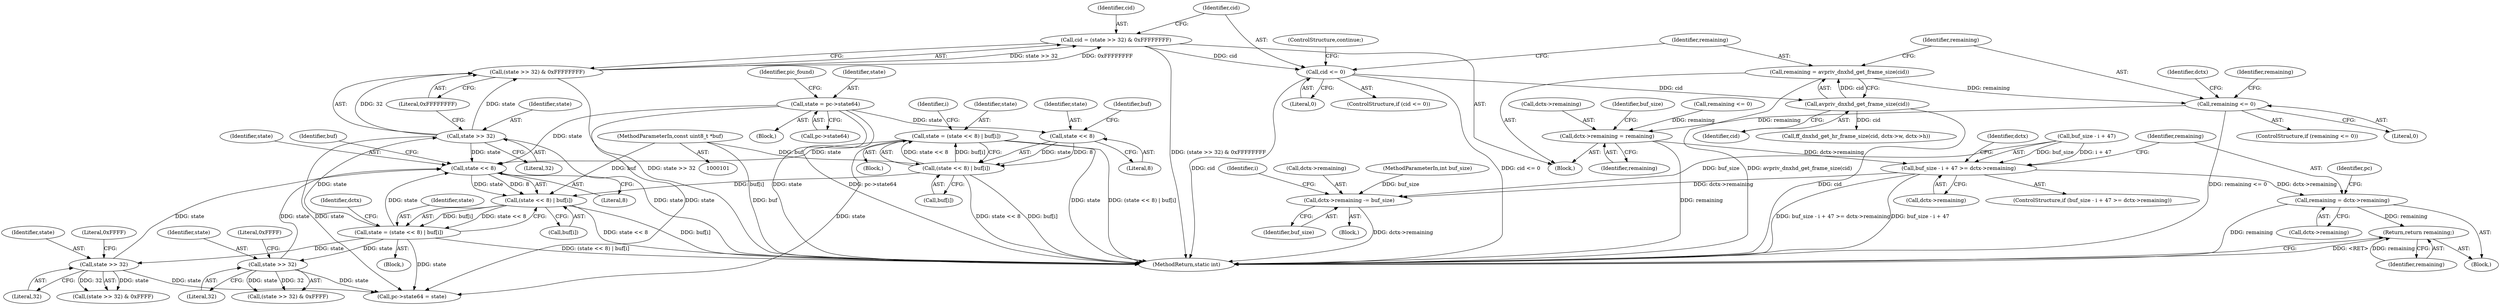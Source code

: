 digraph "0_FFmpeg_611b35627488a8d0763e75c25ee0875c5b7987dd@API" {
"1000262" [label="(Call,remaining <= 0)"];
"1000257" [label="(Call,remaining = avpriv_dnxhd_get_frame_size(cid))"];
"1000259" [label="(Call,avpriv_dnxhd_get_frame_size(cid))"];
"1000253" [label="(Call,cid <= 0)"];
"1000244" [label="(Call,cid = (state >> 32) & 0xFFFFFFFF)"];
"1000246" [label="(Call,(state >> 32) & 0xFFFFFFFF)"];
"1000247" [label="(Call,state >> 32)"];
"1000193" [label="(Call,state = (state << 8) | buf[i])"];
"1000195" [label="(Call,(state << 8) | buf[i])"];
"1000196" [label="(Call,state << 8)"];
"1000143" [label="(Call,state = (state << 8) | buf[i])"];
"1000145" [label="(Call,(state << 8) | buf[i])"];
"1000146" [label="(Call,state << 8)"];
"1000114" [label="(Call,state = pc->state64)"];
"1000103" [label="(MethodParameterIn,const uint8_t *buf)"];
"1000231" [label="(Call,state >> 32)"];
"1000214" [label="(Call,state >> 32)"];
"1000281" [label="(Call,dctx->remaining = remaining)"];
"1000287" [label="(Call,buf_size - i + 47 >= dctx->remaining)"];
"1000298" [label="(Call,remaining = dctx->remaining)"];
"1000324" [label="(Return,return remaining;)"];
"1000328" [label="(Call,dctx->remaining -= buf_size)"];
"1000283" [label="(Identifier,dctx)"];
"1000385" [label="(Call,pc->state64 = state)"];
"1000277" [label="(Call,remaining <= 0)"];
"1000252" [label="(ControlStructure,if (cid <= 0))"];
"1000264" [label="(Literal,0)"];
"1000257" [label="(Call,remaining = avpriv_dnxhd_get_frame_size(cid))"];
"1000187" [label="(Identifier,i)"];
"1000250" [label="(Literal,0xFFFFFFFF)"];
"1000213" [label="(Call,(state >> 32) & 0xFFFF)"];
"1000233" [label="(Literal,32)"];
"1000332" [label="(Identifier,buf_size)"];
"1000260" [label="(Identifier,cid)"];
"1000298" [label="(Call,remaining = dctx->remaining)"];
"1000268" [label="(Call,ff_dnxhd_get_hr_frame_size(cid, dctx->w, dctx->h))"];
"1000325" [label="(Identifier,remaining)"];
"1000188" [label="(Block,)"];
"1000246" [label="(Call,(state >> 32) & 0xFFFFFFFF)"];
"1000199" [label="(Call,buf[i])"];
"1000116" [label="(Call,pc->state64)"];
"1000258" [label="(Identifier,remaining)"];
"1000299" [label="(Identifier,remaining)"];
"1000330" [label="(Identifier,dctx)"];
"1000194" [label="(Identifier,state)"];
"1000329" [label="(Call,dctx->remaining)"];
"1000324" [label="(Return,return remaining;)"];
"1000286" [label="(ControlStructure,if (buf_size - i + 47 >= dctx->remaining))"];
"1000253" [label="(Call,cid <= 0)"];
"1000115" [label="(Identifier,state)"];
"1000230" [label="(Call,(state >> 32) & 0xFFFF)"];
"1000198" [label="(Literal,8)"];
"1000261" [label="(ControlStructure,if (remaining <= 0))"];
"1000105" [label="(Block,)"];
"1000217" [label="(Literal,0xFFFF)"];
"1000327" [label="(Block,)"];
"1000392" [label="(MethodReturn,static int)"];
"1000144" [label="(Identifier,state)"];
"1000259" [label="(Call,avpriv_dnxhd_get_frame_size(cid))"];
"1000245" [label="(Identifier,cid)"];
"1000242" [label="(Block,)"];
"1000282" [label="(Call,dctx->remaining)"];
"1000148" [label="(Literal,8)"];
"1000300" [label="(Call,dctx->remaining)"];
"1000287" [label="(Call,buf_size - i + 47 >= dctx->remaining)"];
"1000232" [label="(Identifier,state)"];
"1000154" [label="(Identifier,i)"];
"1000305" [label="(Identifier,pc)"];
"1000216" [label="(Literal,32)"];
"1000104" [label="(MethodParameterIn,int buf_size)"];
"1000263" [label="(Identifier,remaining)"];
"1000143" [label="(Call,state = (state << 8) | buf[i])"];
"1000267" [label="(Identifier,remaining)"];
"1000254" [label="(Identifier,cid)"];
"1000114" [label="(Call,state = pc->state64)"];
"1000285" [label="(Identifier,remaining)"];
"1000200" [label="(Identifier,buf)"];
"1000195" [label="(Call,(state << 8) | buf[i])"];
"1000142" [label="(Block,)"];
"1000234" [label="(Literal,0xFFFF)"];
"1000197" [label="(Identifier,state)"];
"1000248" [label="(Identifier,state)"];
"1000244" [label="(Call,cid = (state >> 32) & 0xFFFFFFFF)"];
"1000146" [label="(Call,state << 8)"];
"1000121" [label="(Identifier,pic_found)"];
"1000196" [label="(Call,state << 8)"];
"1000149" [label="(Call,buf[i])"];
"1000293" [label="(Call,dctx->remaining)"];
"1000147" [label="(Identifier,state)"];
"1000193" [label="(Call,state = (state << 8) | buf[i])"];
"1000262" [label="(Call,remaining <= 0)"];
"1000255" [label="(Literal,0)"];
"1000288" [label="(Call,buf_size - i + 47)"];
"1000289" [label="(Identifier,buf_size)"];
"1000150" [label="(Identifier,buf)"];
"1000296" [label="(Block,)"];
"1000247" [label="(Call,state >> 32)"];
"1000256" [label="(ControlStructure,continue;)"];
"1000145" [label="(Call,(state << 8) | buf[i])"];
"1000214" [label="(Call,state >> 32)"];
"1000281" [label="(Call,dctx->remaining = remaining)"];
"1000205" [label="(Identifier,dctx)"];
"1000328" [label="(Call,dctx->remaining -= buf_size)"];
"1000249" [label="(Literal,32)"];
"1000103" [label="(MethodParameterIn,const uint8_t *buf)"];
"1000231" [label="(Call,state >> 32)"];
"1000215" [label="(Identifier,state)"];
"1000262" -> "1000261"  [label="AST: "];
"1000262" -> "1000264"  [label="CFG: "];
"1000263" -> "1000262"  [label="AST: "];
"1000264" -> "1000262"  [label="AST: "];
"1000267" -> "1000262"  [label="CFG: "];
"1000283" -> "1000262"  [label="CFG: "];
"1000262" -> "1000392"  [label="DDG: remaining <= 0"];
"1000257" -> "1000262"  [label="DDG: remaining"];
"1000262" -> "1000281"  [label="DDG: remaining"];
"1000257" -> "1000242"  [label="AST: "];
"1000257" -> "1000259"  [label="CFG: "];
"1000258" -> "1000257"  [label="AST: "];
"1000259" -> "1000257"  [label="AST: "];
"1000263" -> "1000257"  [label="CFG: "];
"1000257" -> "1000392"  [label="DDG: avpriv_dnxhd_get_frame_size(cid)"];
"1000259" -> "1000257"  [label="DDG: cid"];
"1000259" -> "1000260"  [label="CFG: "];
"1000260" -> "1000259"  [label="AST: "];
"1000259" -> "1000392"  [label="DDG: cid"];
"1000253" -> "1000259"  [label="DDG: cid"];
"1000259" -> "1000268"  [label="DDG: cid"];
"1000253" -> "1000252"  [label="AST: "];
"1000253" -> "1000255"  [label="CFG: "];
"1000254" -> "1000253"  [label="AST: "];
"1000255" -> "1000253"  [label="AST: "];
"1000256" -> "1000253"  [label="CFG: "];
"1000258" -> "1000253"  [label="CFG: "];
"1000253" -> "1000392"  [label="DDG: cid <= 0"];
"1000253" -> "1000392"  [label="DDG: cid"];
"1000244" -> "1000253"  [label="DDG: cid"];
"1000244" -> "1000242"  [label="AST: "];
"1000244" -> "1000246"  [label="CFG: "];
"1000245" -> "1000244"  [label="AST: "];
"1000246" -> "1000244"  [label="AST: "];
"1000254" -> "1000244"  [label="CFG: "];
"1000244" -> "1000392"  [label="DDG: (state >> 32) & 0xFFFFFFFF"];
"1000246" -> "1000244"  [label="DDG: state >> 32"];
"1000246" -> "1000244"  [label="DDG: 0xFFFFFFFF"];
"1000246" -> "1000250"  [label="CFG: "];
"1000247" -> "1000246"  [label="AST: "];
"1000250" -> "1000246"  [label="AST: "];
"1000246" -> "1000392"  [label="DDG: state >> 32"];
"1000247" -> "1000246"  [label="DDG: state"];
"1000247" -> "1000246"  [label="DDG: 32"];
"1000247" -> "1000249"  [label="CFG: "];
"1000248" -> "1000247"  [label="AST: "];
"1000249" -> "1000247"  [label="AST: "];
"1000250" -> "1000247"  [label="CFG: "];
"1000247" -> "1000392"  [label="DDG: state"];
"1000247" -> "1000196"  [label="DDG: state"];
"1000193" -> "1000247"  [label="DDG: state"];
"1000247" -> "1000385"  [label="DDG: state"];
"1000193" -> "1000188"  [label="AST: "];
"1000193" -> "1000195"  [label="CFG: "];
"1000194" -> "1000193"  [label="AST: "];
"1000195" -> "1000193"  [label="AST: "];
"1000205" -> "1000193"  [label="CFG: "];
"1000193" -> "1000392"  [label="DDG: (state << 8) | buf[i]"];
"1000195" -> "1000193"  [label="DDG: state << 8"];
"1000195" -> "1000193"  [label="DDG: buf[i]"];
"1000193" -> "1000196"  [label="DDG: state"];
"1000193" -> "1000214"  [label="DDG: state"];
"1000193" -> "1000231"  [label="DDG: state"];
"1000193" -> "1000385"  [label="DDG: state"];
"1000195" -> "1000199"  [label="CFG: "];
"1000196" -> "1000195"  [label="AST: "];
"1000199" -> "1000195"  [label="AST: "];
"1000195" -> "1000392"  [label="DDG: buf[i]"];
"1000195" -> "1000392"  [label="DDG: state << 8"];
"1000196" -> "1000195"  [label="DDG: state"];
"1000196" -> "1000195"  [label="DDG: 8"];
"1000145" -> "1000195"  [label="DDG: buf[i]"];
"1000103" -> "1000195"  [label="DDG: buf"];
"1000196" -> "1000198"  [label="CFG: "];
"1000197" -> "1000196"  [label="AST: "];
"1000198" -> "1000196"  [label="AST: "];
"1000200" -> "1000196"  [label="CFG: "];
"1000143" -> "1000196"  [label="DDG: state"];
"1000114" -> "1000196"  [label="DDG: state"];
"1000231" -> "1000196"  [label="DDG: state"];
"1000214" -> "1000196"  [label="DDG: state"];
"1000143" -> "1000142"  [label="AST: "];
"1000143" -> "1000145"  [label="CFG: "];
"1000144" -> "1000143"  [label="AST: "];
"1000145" -> "1000143"  [label="AST: "];
"1000154" -> "1000143"  [label="CFG: "];
"1000143" -> "1000392"  [label="DDG: state"];
"1000143" -> "1000392"  [label="DDG: (state << 8) | buf[i]"];
"1000145" -> "1000143"  [label="DDG: state << 8"];
"1000145" -> "1000143"  [label="DDG: buf[i]"];
"1000143" -> "1000385"  [label="DDG: state"];
"1000145" -> "1000149"  [label="CFG: "];
"1000146" -> "1000145"  [label="AST: "];
"1000149" -> "1000145"  [label="AST: "];
"1000145" -> "1000392"  [label="DDG: buf[i]"];
"1000145" -> "1000392"  [label="DDG: state << 8"];
"1000146" -> "1000145"  [label="DDG: state"];
"1000146" -> "1000145"  [label="DDG: 8"];
"1000103" -> "1000145"  [label="DDG: buf"];
"1000146" -> "1000148"  [label="CFG: "];
"1000147" -> "1000146"  [label="AST: "];
"1000148" -> "1000146"  [label="AST: "];
"1000150" -> "1000146"  [label="CFG: "];
"1000114" -> "1000146"  [label="DDG: state"];
"1000114" -> "1000105"  [label="AST: "];
"1000114" -> "1000116"  [label="CFG: "];
"1000115" -> "1000114"  [label="AST: "];
"1000116" -> "1000114"  [label="AST: "];
"1000121" -> "1000114"  [label="CFG: "];
"1000114" -> "1000392"  [label="DDG: state"];
"1000114" -> "1000392"  [label="DDG: pc->state64"];
"1000114" -> "1000385"  [label="DDG: state"];
"1000103" -> "1000101"  [label="AST: "];
"1000103" -> "1000392"  [label="DDG: buf"];
"1000231" -> "1000230"  [label="AST: "];
"1000231" -> "1000233"  [label="CFG: "];
"1000232" -> "1000231"  [label="AST: "];
"1000233" -> "1000231"  [label="AST: "];
"1000234" -> "1000231"  [label="CFG: "];
"1000231" -> "1000230"  [label="DDG: state"];
"1000231" -> "1000230"  [label="DDG: 32"];
"1000231" -> "1000385"  [label="DDG: state"];
"1000214" -> "1000213"  [label="AST: "];
"1000214" -> "1000216"  [label="CFG: "];
"1000215" -> "1000214"  [label="AST: "];
"1000216" -> "1000214"  [label="AST: "];
"1000217" -> "1000214"  [label="CFG: "];
"1000214" -> "1000213"  [label="DDG: state"];
"1000214" -> "1000213"  [label="DDG: 32"];
"1000214" -> "1000385"  [label="DDG: state"];
"1000281" -> "1000242"  [label="AST: "];
"1000281" -> "1000285"  [label="CFG: "];
"1000282" -> "1000281"  [label="AST: "];
"1000285" -> "1000281"  [label="AST: "];
"1000289" -> "1000281"  [label="CFG: "];
"1000281" -> "1000392"  [label="DDG: remaining"];
"1000277" -> "1000281"  [label="DDG: remaining"];
"1000281" -> "1000287"  [label="DDG: dctx->remaining"];
"1000287" -> "1000286"  [label="AST: "];
"1000287" -> "1000293"  [label="CFG: "];
"1000288" -> "1000287"  [label="AST: "];
"1000293" -> "1000287"  [label="AST: "];
"1000299" -> "1000287"  [label="CFG: "];
"1000330" -> "1000287"  [label="CFG: "];
"1000287" -> "1000392"  [label="DDG: buf_size - i + 47 >= dctx->remaining"];
"1000287" -> "1000392"  [label="DDG: buf_size - i + 47"];
"1000288" -> "1000287"  [label="DDG: buf_size"];
"1000288" -> "1000287"  [label="DDG: i + 47"];
"1000287" -> "1000298"  [label="DDG: dctx->remaining"];
"1000287" -> "1000328"  [label="DDG: dctx->remaining"];
"1000298" -> "1000296"  [label="AST: "];
"1000298" -> "1000300"  [label="CFG: "];
"1000299" -> "1000298"  [label="AST: "];
"1000300" -> "1000298"  [label="AST: "];
"1000305" -> "1000298"  [label="CFG: "];
"1000298" -> "1000392"  [label="DDG: remaining"];
"1000298" -> "1000324"  [label="DDG: remaining"];
"1000324" -> "1000296"  [label="AST: "];
"1000324" -> "1000325"  [label="CFG: "];
"1000325" -> "1000324"  [label="AST: "];
"1000392" -> "1000324"  [label="CFG: "];
"1000324" -> "1000392"  [label="DDG: <RET>"];
"1000325" -> "1000324"  [label="DDG: remaining"];
"1000328" -> "1000327"  [label="AST: "];
"1000328" -> "1000332"  [label="CFG: "];
"1000329" -> "1000328"  [label="AST: "];
"1000332" -> "1000328"  [label="AST: "];
"1000187" -> "1000328"  [label="CFG: "];
"1000328" -> "1000392"  [label="DDG: dctx->remaining"];
"1000288" -> "1000328"  [label="DDG: buf_size"];
"1000104" -> "1000328"  [label="DDG: buf_size"];
}
